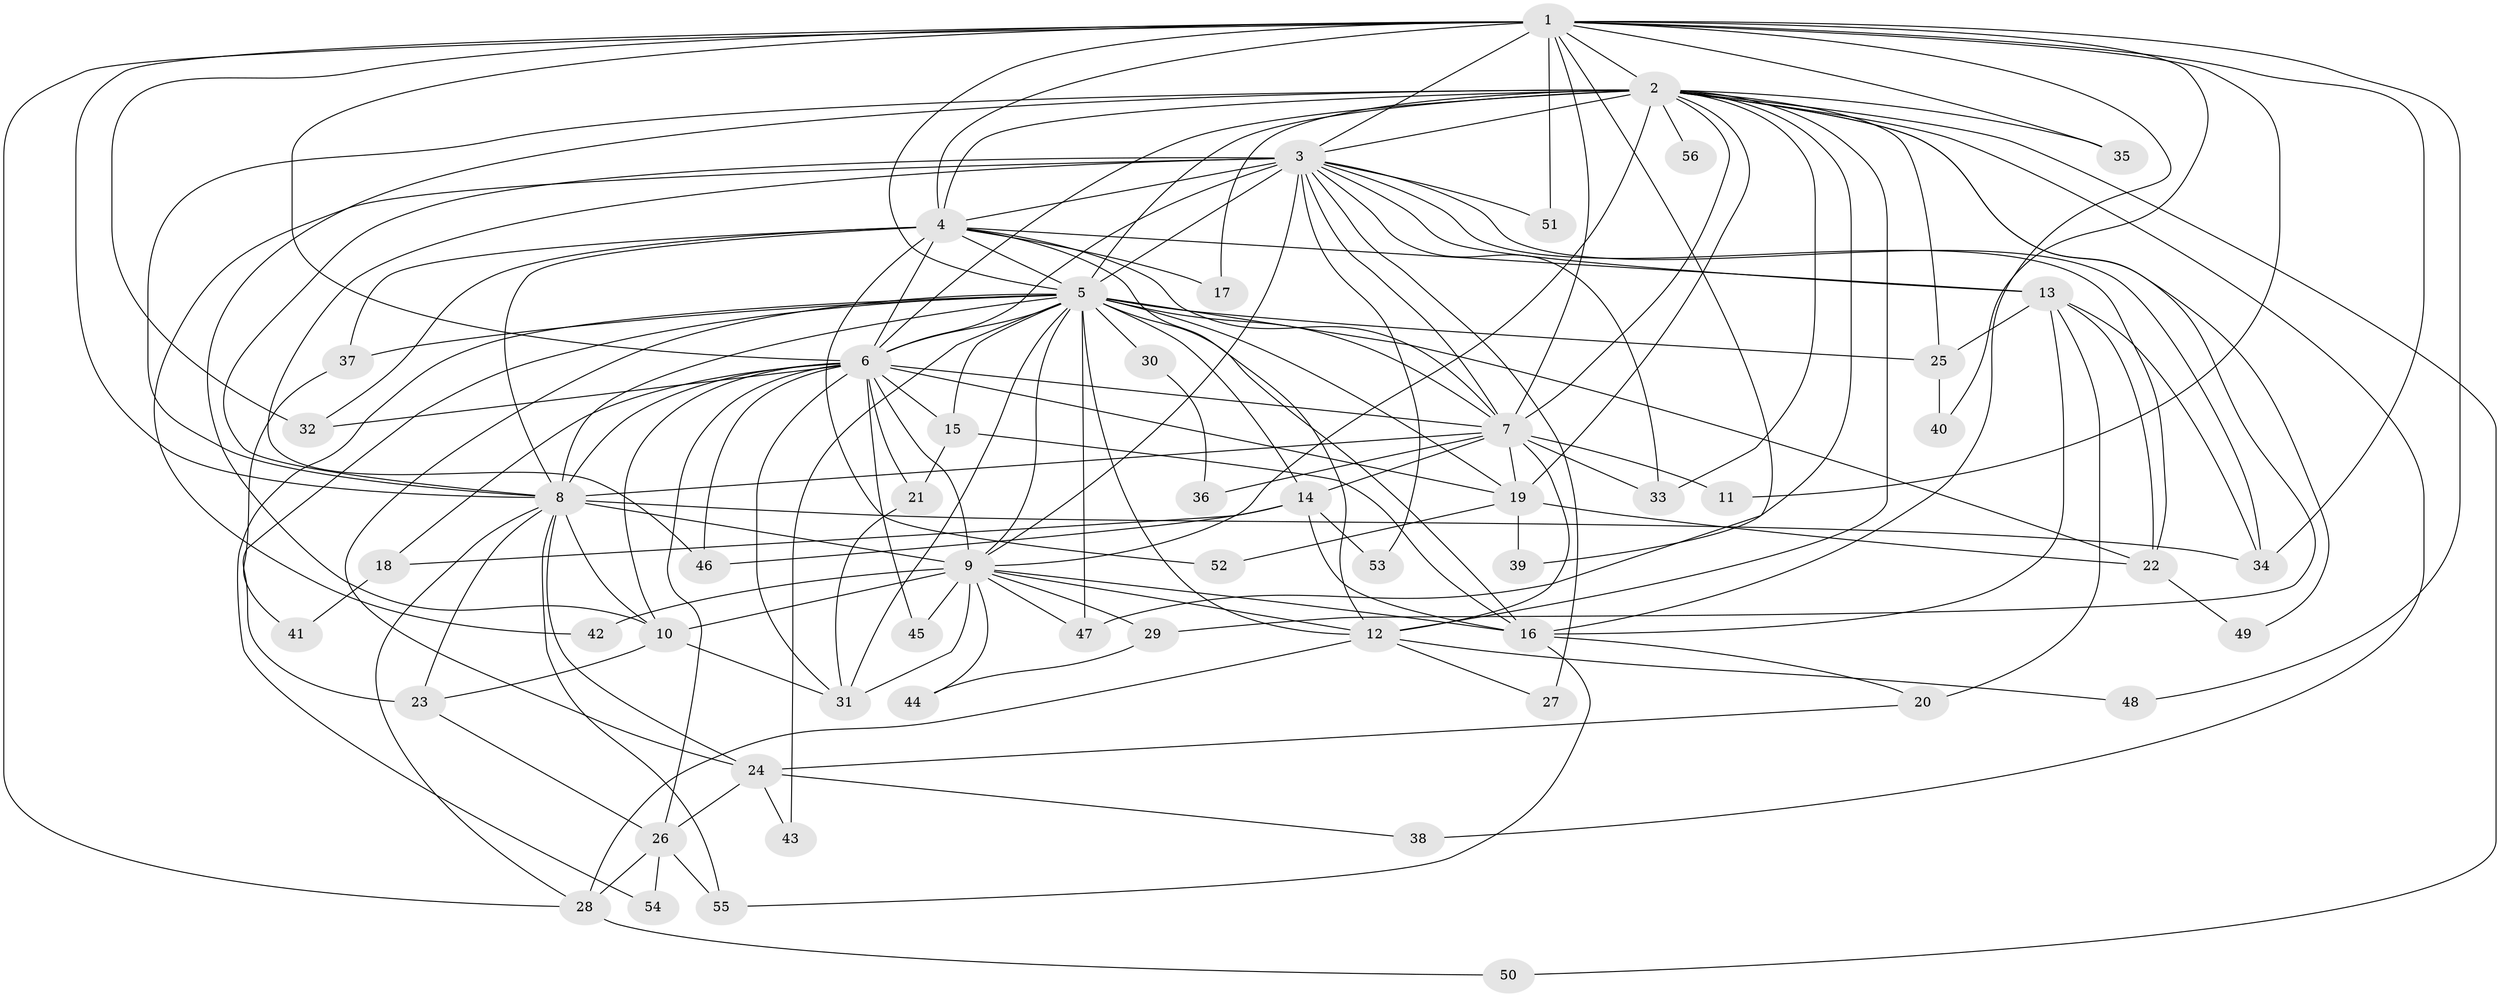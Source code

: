 // original degree distribution, {21: 0.008928571428571428, 31: 0.008928571428571428, 22: 0.017857142857142856, 18: 0.008928571428571428, 17: 0.008928571428571428, 23: 0.008928571428571428, 16: 0.008928571428571428, 30: 0.008928571428571428, 13: 0.008928571428571428, 2: 0.4642857142857143, 3: 0.2767857142857143, 6: 0.026785714285714284, 7: 0.008928571428571428, 4: 0.10714285714285714, 5: 0.026785714285714284}
// Generated by graph-tools (version 1.1) at 2025/35/03/09/25 02:35:11]
// undirected, 56 vertices, 154 edges
graph export_dot {
graph [start="1"]
  node [color=gray90,style=filled];
  1;
  2;
  3;
  4;
  5;
  6;
  7;
  8;
  9;
  10;
  11;
  12;
  13;
  14;
  15;
  16;
  17;
  18;
  19;
  20;
  21;
  22;
  23;
  24;
  25;
  26;
  27;
  28;
  29;
  30;
  31;
  32;
  33;
  34;
  35;
  36;
  37;
  38;
  39;
  40;
  41;
  42;
  43;
  44;
  45;
  46;
  47;
  48;
  49;
  50;
  51;
  52;
  53;
  54;
  55;
  56;
  1 -- 2 [weight=2.0];
  1 -- 3 [weight=1.0];
  1 -- 4 [weight=1.0];
  1 -- 5 [weight=2.0];
  1 -- 6 [weight=3.0];
  1 -- 7 [weight=1.0];
  1 -- 8 [weight=1.0];
  1 -- 11 [weight=2.0];
  1 -- 16 [weight=1.0];
  1 -- 28 [weight=1.0];
  1 -- 32 [weight=1.0];
  1 -- 34 [weight=1.0];
  1 -- 35 [weight=1.0];
  1 -- 40 [weight=1.0];
  1 -- 47 [weight=1.0];
  1 -- 48 [weight=1.0];
  1 -- 51 [weight=1.0];
  2 -- 3 [weight=2.0];
  2 -- 4 [weight=3.0];
  2 -- 5 [weight=2.0];
  2 -- 6 [weight=2.0];
  2 -- 7 [weight=1.0];
  2 -- 8 [weight=2.0];
  2 -- 9 [weight=4.0];
  2 -- 10 [weight=1.0];
  2 -- 12 [weight=1.0];
  2 -- 17 [weight=1.0];
  2 -- 19 [weight=1.0];
  2 -- 25 [weight=1.0];
  2 -- 29 [weight=1.0];
  2 -- 33 [weight=1.0];
  2 -- 35 [weight=1.0];
  2 -- 38 [weight=1.0];
  2 -- 39 [weight=1.0];
  2 -- 49 [weight=1.0];
  2 -- 50 [weight=1.0];
  2 -- 56 [weight=1.0];
  3 -- 4 [weight=1.0];
  3 -- 5 [weight=2.0];
  3 -- 6 [weight=2.0];
  3 -- 7 [weight=1.0];
  3 -- 8 [weight=1.0];
  3 -- 9 [weight=1.0];
  3 -- 13 [weight=1.0];
  3 -- 22 [weight=2.0];
  3 -- 27 [weight=1.0];
  3 -- 33 [weight=1.0];
  3 -- 34 [weight=1.0];
  3 -- 42 [weight=1.0];
  3 -- 46 [weight=2.0];
  3 -- 51 [weight=1.0];
  3 -- 53 [weight=1.0];
  4 -- 5 [weight=2.0];
  4 -- 6 [weight=2.0];
  4 -- 7 [weight=1.0];
  4 -- 8 [weight=2.0];
  4 -- 12 [weight=1.0];
  4 -- 13 [weight=1.0];
  4 -- 17 [weight=1.0];
  4 -- 32 [weight=1.0];
  4 -- 37 [weight=1.0];
  4 -- 52 [weight=1.0];
  5 -- 6 [weight=4.0];
  5 -- 7 [weight=2.0];
  5 -- 8 [weight=2.0];
  5 -- 9 [weight=1.0];
  5 -- 12 [weight=1.0];
  5 -- 14 [weight=1.0];
  5 -- 15 [weight=1.0];
  5 -- 16 [weight=1.0];
  5 -- 19 [weight=1.0];
  5 -- 22 [weight=4.0];
  5 -- 23 [weight=1.0];
  5 -- 24 [weight=1.0];
  5 -- 25 [weight=1.0];
  5 -- 30 [weight=1.0];
  5 -- 31 [weight=1.0];
  5 -- 37 [weight=1.0];
  5 -- 43 [weight=1.0];
  5 -- 47 [weight=1.0];
  5 -- 54 [weight=1.0];
  6 -- 7 [weight=3.0];
  6 -- 8 [weight=2.0];
  6 -- 9 [weight=2.0];
  6 -- 10 [weight=1.0];
  6 -- 15 [weight=1.0];
  6 -- 18 [weight=1.0];
  6 -- 19 [weight=1.0];
  6 -- 21 [weight=1.0];
  6 -- 26 [weight=2.0];
  6 -- 31 [weight=1.0];
  6 -- 32 [weight=1.0];
  6 -- 45 [weight=1.0];
  6 -- 46 [weight=1.0];
  7 -- 8 [weight=1.0];
  7 -- 11 [weight=1.0];
  7 -- 12 [weight=1.0];
  7 -- 14 [weight=1.0];
  7 -- 19 [weight=1.0];
  7 -- 33 [weight=1.0];
  7 -- 36 [weight=1.0];
  8 -- 9 [weight=10.0];
  8 -- 10 [weight=1.0];
  8 -- 23 [weight=2.0];
  8 -- 24 [weight=2.0];
  8 -- 28 [weight=1.0];
  8 -- 34 [weight=1.0];
  8 -- 55 [weight=1.0];
  9 -- 10 [weight=1.0];
  9 -- 12 [weight=1.0];
  9 -- 16 [weight=1.0];
  9 -- 29 [weight=1.0];
  9 -- 31 [weight=1.0];
  9 -- 42 [weight=1.0];
  9 -- 44 [weight=1.0];
  9 -- 45 [weight=1.0];
  9 -- 47 [weight=1.0];
  10 -- 23 [weight=1.0];
  10 -- 31 [weight=1.0];
  12 -- 27 [weight=1.0];
  12 -- 28 [weight=1.0];
  12 -- 48 [weight=1.0];
  13 -- 16 [weight=1.0];
  13 -- 20 [weight=1.0];
  13 -- 22 [weight=1.0];
  13 -- 25 [weight=1.0];
  13 -- 34 [weight=1.0];
  14 -- 16 [weight=1.0];
  14 -- 18 [weight=1.0];
  14 -- 46 [weight=1.0];
  14 -- 53 [weight=1.0];
  15 -- 16 [weight=1.0];
  15 -- 21 [weight=1.0];
  16 -- 20 [weight=1.0];
  16 -- 55 [weight=1.0];
  18 -- 41 [weight=1.0];
  19 -- 22 [weight=1.0];
  19 -- 39 [weight=1.0];
  19 -- 52 [weight=1.0];
  20 -- 24 [weight=1.0];
  21 -- 31 [weight=1.0];
  22 -- 49 [weight=1.0];
  23 -- 26 [weight=2.0];
  24 -- 26 [weight=1.0];
  24 -- 38 [weight=1.0];
  24 -- 43 [weight=1.0];
  25 -- 40 [weight=1.0];
  26 -- 28 [weight=1.0];
  26 -- 54 [weight=1.0];
  26 -- 55 [weight=1.0];
  28 -- 50 [weight=1.0];
  29 -- 44 [weight=1.0];
  30 -- 36 [weight=1.0];
  37 -- 41 [weight=1.0];
}
